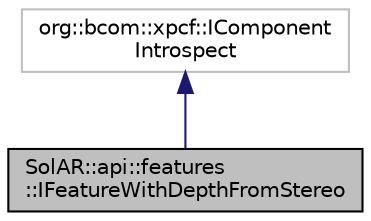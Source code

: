 digraph "SolAR::api::features::IFeatureWithDepthFromStereo"
{
 // LATEX_PDF_SIZE
  edge [fontname="Helvetica",fontsize="10",labelfontname="Helvetica",labelfontsize="10"];
  node [fontname="Helvetica",fontsize="10",shape=record];
  Node1 [label="SolAR::api::features\l::IFeatureWithDepthFromStereo",height=0.2,width=0.4,color="black", fillcolor="grey75", style="filled", fontcolor="black",tooltip="Perform feature extraction and keypoint depth estimation from each stereo images. UUID: 10853f36-c0c0..."];
  Node2 -> Node1 [dir="back",color="midnightblue",fontsize="10",style="solid",fontname="Helvetica"];
  Node2 [label="org::bcom::xpcf::IComponent\lIntrospect",height=0.2,width=0.4,color="grey75", fillcolor="white", style="filled",tooltip=" "];
}
